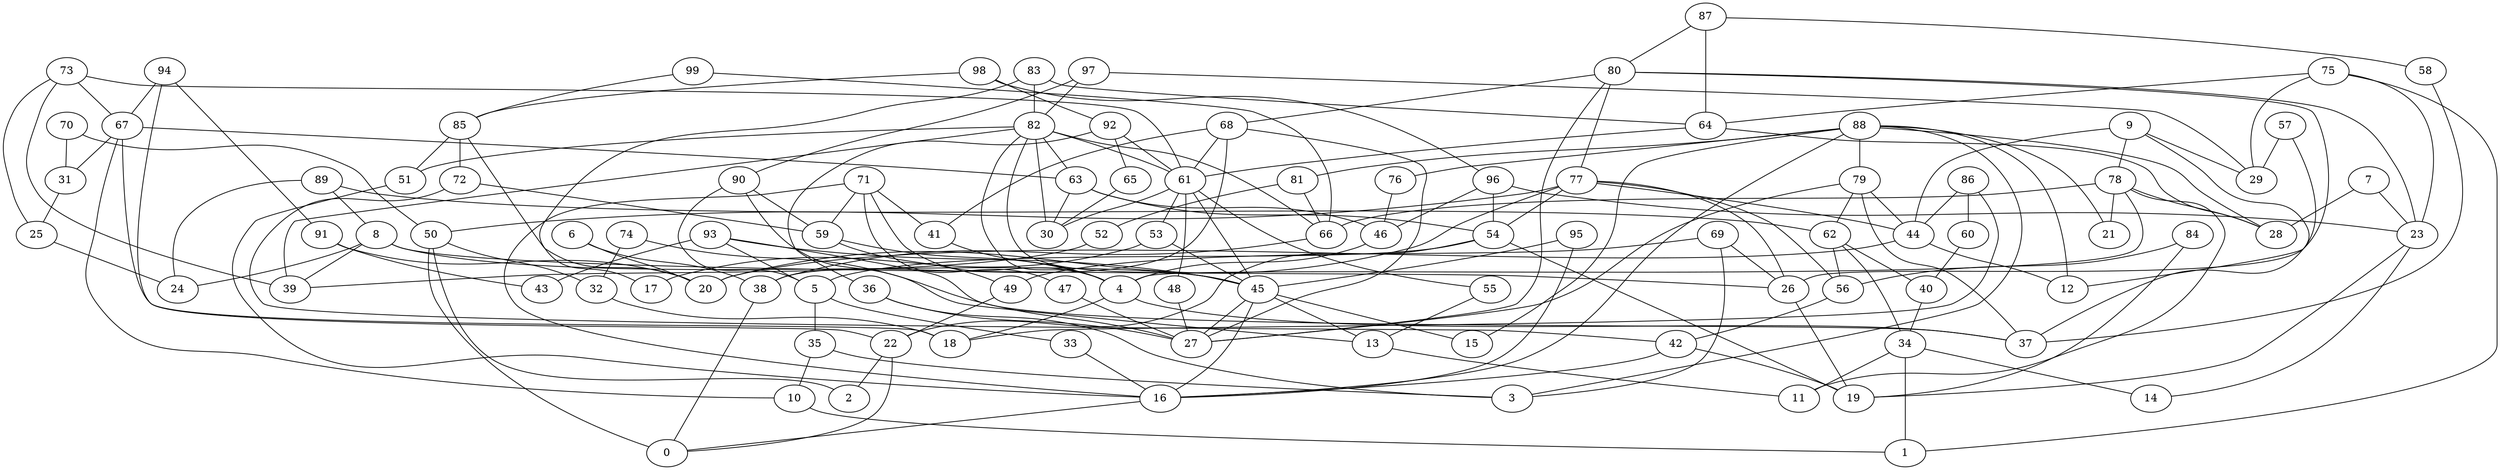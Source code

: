 digraph GG_graph {

subgraph G_graph {
edge [color = black]
"25" -> "24" [dir = none]
"65" -> "30" [dir = none]
"7" -> "28" [dir = none]
"7" -> "23" [dir = none]
"87" -> "58" [dir = none]
"87" -> "64" [dir = none]
"87" -> "80" [dir = none]
"73" -> "67" [dir = none]
"73" -> "39" [dir = none]
"73" -> "61" [dir = none]
"73" -> "25" [dir = none]
"6" -> "20" [dir = none]
"6" -> "38" [dir = none]
"33" -> "16" [dir = none]
"74" -> "32" [dir = none]
"74" -> "13" [dir = none]
"13" -> "11" [dir = none]
"51" -> "16" [dir = none]
"41" -> "4" [dir = none]
"68" -> "27" [dir = none]
"68" -> "41" [dir = none]
"68" -> "61" [dir = none]
"68" -> "38" [dir = none]
"76" -> "46" [dir = none]
"84" -> "56" [dir = none]
"84" -> "19" [dir = none]
"58" -> "37" [dir = none]
"9" -> "29" [dir = none]
"9" -> "44" [dir = none]
"9" -> "78" [dir = none]
"9" -> "37" [dir = none]
"93" -> "45" [dir = none]
"93" -> "43" [dir = none]
"93" -> "5" [dir = none]
"93" -> "37" [dir = none]
"46" -> "4" [dir = none]
"49" -> "22" [dir = none]
"63" -> "46" [dir = none]
"63" -> "54" [dir = none]
"63" -> "30" [dir = none]
"23" -> "19" [dir = none]
"23" -> "14" [dir = none]
"82" -> "30" [dir = none]
"82" -> "51" [dir = none]
"82" -> "4" [dir = none]
"82" -> "63" [dir = none]
"82" -> "61" [dir = none]
"82" -> "45" [dir = none]
"82" -> "66" [dir = none]
"82" -> "39" [dir = none]
"89" -> "62" [dir = none]
"89" -> "8" [dir = none]
"89" -> "24" [dir = none]
"98" -> "85" [dir = none]
"98" -> "92" [dir = none]
"98" -> "96" [dir = none]
"52" -> "39" [dir = none]
"42" -> "19" [dir = none]
"42" -> "16" [dir = none]
"80" -> "68" [dir = none]
"80" -> "27" [dir = none]
"80" -> "23" [dir = none]
"80" -> "26" [dir = none]
"80" -> "77" [dir = none]
"32" -> "18" [dir = none]
"16" -> "0" [dir = none]
"88" -> "15" [dir = none]
"88" -> "21" [dir = none]
"88" -> "28" [dir = none]
"88" -> "16" [dir = none]
"88" -> "76" [dir = none]
"88" -> "12" [dir = none]
"88" -> "79" [dir = none]
"88" -> "3" [dir = none]
"88" -> "81" [dir = none]
"56" -> "42" [dir = none]
"79" -> "27" [dir = none]
"79" -> "37" [dir = none]
"79" -> "62" [dir = none]
"79" -> "44" [dir = none]
"99" -> "66" [dir = none]
"99" -> "85" [dir = none]
"26" -> "19" [dir = none]
"71" -> "16" [dir = none]
"71" -> "41" [dir = none]
"71" -> "47" [dir = none]
"71" -> "4" [dir = none]
"71" -> "59" [dir = none]
"92" -> "61" [dir = none]
"92" -> "65" [dir = none]
"92" -> "36" [dir = none]
"40" -> "34" [dir = none]
"75" -> "1" [dir = none]
"75" -> "23" [dir = none]
"75" -> "29" [dir = none]
"75" -> "64" [dir = none]
"86" -> "44" [dir = none]
"86" -> "18" [dir = none]
"86" -> "60" [dir = none]
"72" -> "59" [dir = none]
"72" -> "42" [dir = none]
"53" -> "45" [dir = none]
"53" -> "17" [dir = none]
"69" -> "3" [dir = none]
"69" -> "26" [dir = none]
"69" -> "49" [dir = none]
"95" -> "45" [dir = none]
"95" -> "16" [dir = none]
"81" -> "66" [dir = none]
"81" -> "52" [dir = none]
"60" -> "40" [dir = none]
"64" -> "61" [dir = none]
"64" -> "28" [dir = none]
"34" -> "11" [dir = none]
"34" -> "1" [dir = none]
"34" -> "14" [dir = none]
"85" -> "51" [dir = none]
"85" -> "72" [dir = none]
"85" -> "20" [dir = none]
"22" -> "0" [dir = none]
"22" -> "2" [dir = none]
"77" -> "56" [dir = none]
"77" -> "20" [dir = none]
"77" -> "44" [dir = none]
"77" -> "26" [dir = none]
"77" -> "50" [dir = none]
"77" -> "54" [dir = none]
"91" -> "20" [dir = none]
"91" -> "43" [dir = none]
"94" -> "22" [dir = none]
"94" -> "67" [dir = none]
"94" -> "91" [dir = none]
"47" -> "27" [dir = none]
"96" -> "46" [dir = none]
"96" -> "23" [dir = none]
"96" -> "54" [dir = none]
"48" -> "27" [dir = none]
"38" -> "0" [dir = none]
"61" -> "55" [dir = none]
"61" -> "45" [dir = none]
"61" -> "30" [dir = none]
"61" -> "53" [dir = none]
"61" -> "48" [dir = none]
"5" -> "33" [dir = none]
"5" -> "35" [dir = none]
"90" -> "59" [dir = none]
"90" -> "27" [dir = none]
"90" -> "5" [dir = none]
"97" -> "82" [dir = none]
"97" -> "90" [dir = none]
"97" -> "29" [dir = none]
"83" -> "17" [dir = none]
"83" -> "64" [dir = none]
"83" -> "82" [dir = none]
"8" -> "39" [dir = none]
"8" -> "26" [dir = none]
"8" -> "45" [dir = none]
"8" -> "24" [dir = none]
"35" -> "10" [dir = none]
"35" -> "3" [dir = none]
"44" -> "12" [dir = none]
"44" -> "20" [dir = none]
"10" -> "1" [dir = none]
"55" -> "13" [dir = none]
"62" -> "40" [dir = none]
"62" -> "34" [dir = none]
"62" -> "56" [dir = none]
"57" -> "29" [dir = none]
"57" -> "12" [dir = none]
"31" -> "25" [dir = none]
"45" -> "13" [dir = none]
"45" -> "27" [dir = none]
"45" -> "16" [dir = none]
"45" -> "15" [dir = none]
"78" -> "4" [dir = none]
"78" -> "11" [dir = none]
"78" -> "21" [dir = none]
"78" -> "28" [dir = none]
"78" -> "66" [dir = none]
"36" -> "3" [dir = none]
"36" -> "27" [dir = none]
"70" -> "50" [dir = none]
"70" -> "31" [dir = none]
"66" -> "38" [dir = none]
"4" -> "18" [dir = none]
"4" -> "37" [dir = none]
"67" -> "63" [dir = none]
"67" -> "10" [dir = none]
"67" -> "18" [dir = none]
"67" -> "31" [dir = none]
"59" -> "4" [dir = none]
"59" -> "49" [dir = none]
"50" -> "2" [dir = none]
"50" -> "32" [dir = none]
"50" -> "0" [dir = none]
"54" -> "19" [dir = none]
"54" -> "5" [dir = none]
"54" -> "22" [dir = none]
}

}
